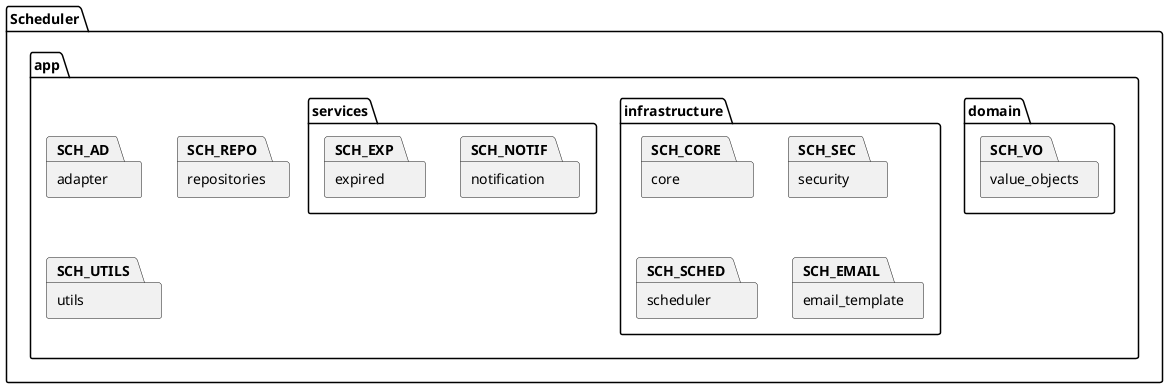 @startuml scheduler-package
package "Scheduler" as SCH {
  package "app" as SCH_APP {
    package "adapter" as SCH_AD
    package "domain" as SCH_DOM {
      package "value_objects" as SCH_VO
    }
    package "infrastructure" as SCH_INFRA {
      package "core" as SCH_CORE
      package "security" as SCH_SEC
      package "scheduler" as SCH_SCHED
      package "email_template" as SCH_EMAIL
    }
    package "repositories" as SCH_REPO
    package "services" as SCH_SVC {
      package "notification" as SCH_NOTIF
      package "expired" as SCH_EXP
    }
    package "utils" as SCH_UTILS
  }
}
@enduml
